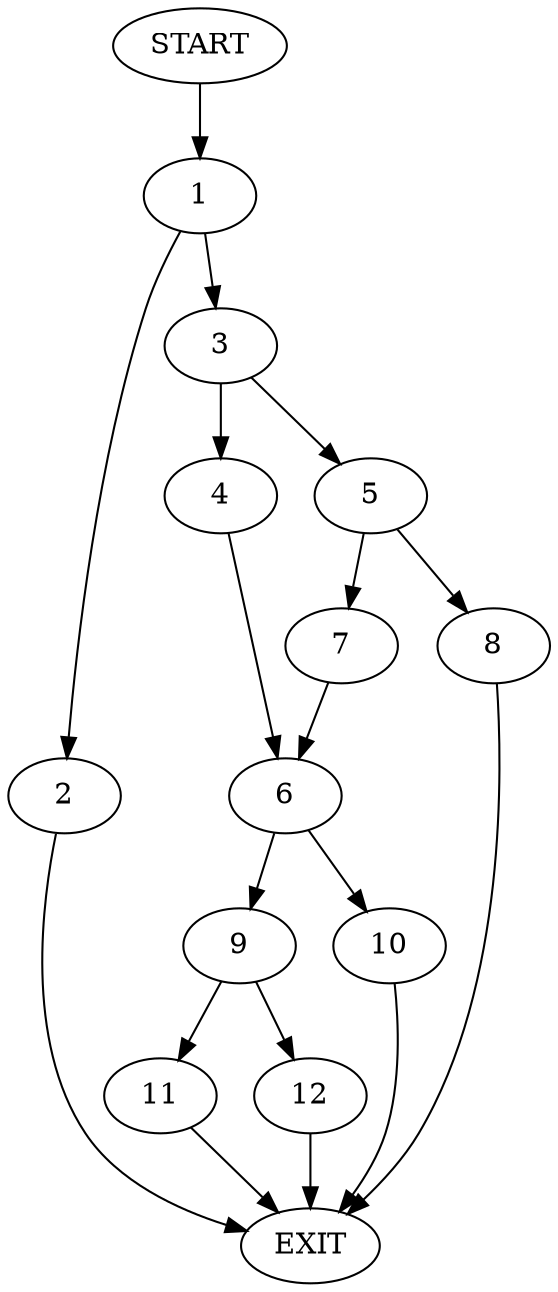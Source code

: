 digraph {
0 [label="START"]
13 [label="EXIT"]
0 -> 1
1 -> 2
1 -> 3
2 -> 13
3 -> 4
3 -> 5
4 -> 6
5 -> 7
5 -> 8
6 -> 9
6 -> 10
7 -> 6
8 -> 13
9 -> 11
9 -> 12
10 -> 13
11 -> 13
12 -> 13
}

